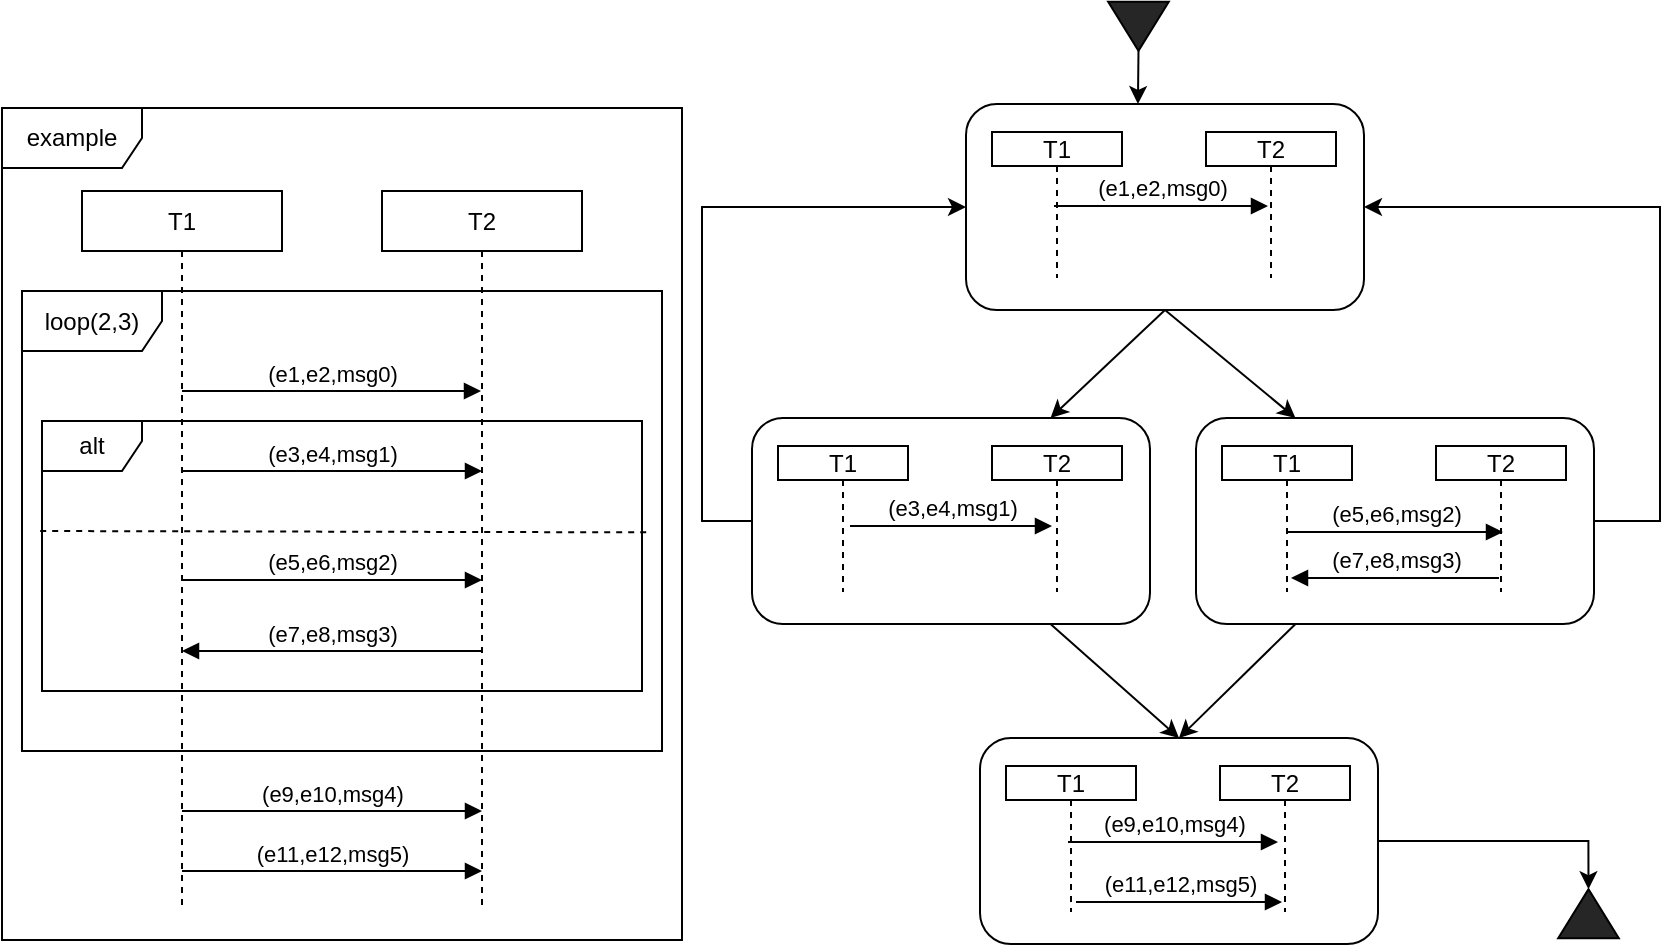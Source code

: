 <mxfile version="24.0.4" type="github">
  <diagram name="第 1 页" id="c80qtbVcW2XtqcBtCqUT">
    <mxGraphModel dx="973" dy="710" grid="0" gridSize="10" guides="1" tooltips="1" connect="1" arrows="1" fold="1" page="1" pageScale="1" pageWidth="1169" pageHeight="1654" background="none" math="0" shadow="0">
      <root>
        <mxCell id="0" />
        <mxCell id="1" parent="0" />
        <mxCell id="3zFAn_WuqCmj04FLMVfY-4" value="example" style="shape=umlFrame;whiteSpace=wrap;html=1;pointerEvents=0;width=70;height=30;" vertex="1" parent="1">
          <mxGeometry x="39" y="79" width="340" height="416" as="geometry" />
        </mxCell>
        <mxCell id="3zFAn_WuqCmj04FLMVfY-5" value="T1" style="shape=umlLifeline;perimeter=lifelinePerimeter;whiteSpace=wrap;html=1;container=1;dropTarget=0;collapsible=0;recursiveResize=0;outlineConnect=0;portConstraint=eastwest;newEdgeStyle={&quot;curved&quot;:0,&quot;rounded&quot;:0};size=30;" vertex="1" parent="1">
          <mxGeometry x="79" y="120.5" width="100" height="360" as="geometry" />
        </mxCell>
        <mxCell id="3zFAn_WuqCmj04FLMVfY-6" value="T2" style="shape=umlLifeline;perimeter=lifelinePerimeter;whiteSpace=wrap;html=1;container=1;dropTarget=0;collapsible=0;recursiveResize=0;outlineConnect=0;portConstraint=eastwest;newEdgeStyle={&quot;curved&quot;:0,&quot;rounded&quot;:0};size=30;" vertex="1" parent="1">
          <mxGeometry x="229" y="120.5" width="100" height="360" as="geometry" />
        </mxCell>
        <mxCell id="3zFAn_WuqCmj04FLMVfY-7" value="loop(2,3)" style="shape=umlFrame;whiteSpace=wrap;html=1;pointerEvents=0;width=70;height=30;" vertex="1" parent="1">
          <mxGeometry x="49" y="170.5" width="320" height="230" as="geometry" />
        </mxCell>
        <mxCell id="3zFAn_WuqCmj04FLMVfY-8" value="(e1,e2,msg0)" style="html=1;verticalAlign=bottom;endArrow=block;curved=0;rounded=0;" edge="1" parent="1" target="3zFAn_WuqCmj04FLMVfY-6">
          <mxGeometry width="80" relative="1" as="geometry">
            <mxPoint x="129" y="220.5" as="sourcePoint" />
            <mxPoint x="209" y="220.5" as="targetPoint" />
          </mxGeometry>
        </mxCell>
        <mxCell id="3zFAn_WuqCmj04FLMVfY-9" value="(e3,e4,msg1)" style="html=1;verticalAlign=bottom;endArrow=block;curved=0;rounded=0;" edge="1" parent="1">
          <mxGeometry width="80" relative="1" as="geometry">
            <mxPoint x="129" y="260.5" as="sourcePoint" />
            <mxPoint x="279" y="260.5" as="targetPoint" />
          </mxGeometry>
        </mxCell>
        <mxCell id="3zFAn_WuqCmj04FLMVfY-10" value="(e5,e6,msg2)" style="html=1;verticalAlign=bottom;endArrow=block;curved=0;rounded=0;" edge="1" parent="1">
          <mxGeometry width="80" relative="1" as="geometry">
            <mxPoint x="129" y="315" as="sourcePoint" />
            <mxPoint x="279" y="315" as="targetPoint" />
          </mxGeometry>
        </mxCell>
        <mxCell id="3zFAn_WuqCmj04FLMVfY-11" value="(e9,e10,msg4)" style="html=1;verticalAlign=bottom;endArrow=block;curved=0;rounded=0;" edge="1" parent="1">
          <mxGeometry width="80" relative="1" as="geometry">
            <mxPoint x="129" y="430.5" as="sourcePoint" />
            <mxPoint x="279" y="430.5" as="targetPoint" />
          </mxGeometry>
        </mxCell>
        <mxCell id="3zFAn_WuqCmj04FLMVfY-12" value="(e11,e12,msg5)" style="html=1;verticalAlign=bottom;endArrow=block;curved=0;rounded=0;" edge="1" parent="1">
          <mxGeometry width="80" relative="1" as="geometry">
            <mxPoint x="129" y="460.5" as="sourcePoint" />
            <mxPoint x="279" y="460.5" as="targetPoint" />
          </mxGeometry>
        </mxCell>
        <mxCell id="3zFAn_WuqCmj04FLMVfY-13" value="alt" style="shape=umlFrame;whiteSpace=wrap;html=1;pointerEvents=0;width=50;height=25;" vertex="1" parent="1">
          <mxGeometry x="59" y="235.5" width="300" height="135" as="geometry" />
        </mxCell>
        <mxCell id="3zFAn_WuqCmj04FLMVfY-14" value="(e7,e8,msg3)" style="html=1;verticalAlign=bottom;endArrow=block;curved=0;rounded=0;" edge="1" parent="1" target="3zFAn_WuqCmj04FLMVfY-5">
          <mxGeometry width="80" relative="1" as="geometry">
            <mxPoint x="279" y="350.5" as="sourcePoint" />
            <mxPoint x="359" y="350.5" as="targetPoint" />
          </mxGeometry>
        </mxCell>
        <mxCell id="3zFAn_WuqCmj04FLMVfY-15" value="" style="endArrow=none;dashed=1;html=1;rounded=0;exitX=-0.003;exitY=0.275;exitDx=0;exitDy=0;exitPerimeter=0;entryX=1.007;entryY=0.28;entryDx=0;entryDy=0;entryPerimeter=0;" edge="1" parent="1">
          <mxGeometry width="50" height="50" relative="1" as="geometry">
            <mxPoint x="58.1" y="290.505" as="sourcePoint" />
            <mxPoint x="361.1" y="291.18" as="targetPoint" />
          </mxGeometry>
        </mxCell>
        <mxCell id="3zFAn_WuqCmj04FLMVfY-45" value="" style="group" vertex="1" connectable="0" parent="1">
          <mxGeometry x="521" y="77" width="199" height="103" as="geometry" />
        </mxCell>
        <mxCell id="3zFAn_WuqCmj04FLMVfY-18" value="" style="rounded=1;whiteSpace=wrap;html=1;" vertex="1" parent="3zFAn_WuqCmj04FLMVfY-45">
          <mxGeometry width="199" height="103" as="geometry" />
        </mxCell>
        <mxCell id="3zFAn_WuqCmj04FLMVfY-19" value="T1" style="shape=umlLifeline;perimeter=lifelinePerimeter;whiteSpace=wrap;html=1;container=1;dropTarget=0;collapsible=0;recursiveResize=0;outlineConnect=0;portConstraint=eastwest;newEdgeStyle={&quot;curved&quot;:0,&quot;rounded&quot;:0};size=17;" vertex="1" parent="3zFAn_WuqCmj04FLMVfY-45">
          <mxGeometry x="13" y="14" width="65" height="73" as="geometry" />
        </mxCell>
        <mxCell id="3zFAn_WuqCmj04FLMVfY-20" value="T2" style="shape=umlLifeline;perimeter=lifelinePerimeter;whiteSpace=wrap;html=1;container=1;dropTarget=0;collapsible=0;recursiveResize=0;outlineConnect=0;portConstraint=eastwest;newEdgeStyle={&quot;curved&quot;:0,&quot;rounded&quot;:0};size=17;" vertex="1" parent="3zFAn_WuqCmj04FLMVfY-45">
          <mxGeometry x="120" y="14" width="65" height="73" as="geometry" />
        </mxCell>
        <mxCell id="3zFAn_WuqCmj04FLMVfY-21" value="(e1,e2,msg0)" style="html=1;verticalAlign=bottom;endArrow=block;curved=0;rounded=0;" edge="1" parent="3zFAn_WuqCmj04FLMVfY-45">
          <mxGeometry width="80" relative="1" as="geometry">
            <mxPoint x="44" y="51" as="sourcePoint" />
            <mxPoint x="151" y="51" as="targetPoint" />
          </mxGeometry>
        </mxCell>
        <mxCell id="3zFAn_WuqCmj04FLMVfY-46" value="" style="group" vertex="1" connectable="0" parent="1">
          <mxGeometry x="414" y="234" width="199" height="103" as="geometry" />
        </mxCell>
        <mxCell id="3zFAn_WuqCmj04FLMVfY-28" value="" style="rounded=1;whiteSpace=wrap;html=1;" vertex="1" parent="3zFAn_WuqCmj04FLMVfY-46">
          <mxGeometry width="199" height="103" as="geometry" />
        </mxCell>
        <mxCell id="3zFAn_WuqCmj04FLMVfY-29" value="T1" style="shape=umlLifeline;perimeter=lifelinePerimeter;whiteSpace=wrap;html=1;container=1;dropTarget=0;collapsible=0;recursiveResize=0;outlineConnect=0;portConstraint=eastwest;newEdgeStyle={&quot;curved&quot;:0,&quot;rounded&quot;:0};size=17;" vertex="1" parent="3zFAn_WuqCmj04FLMVfY-46">
          <mxGeometry x="13" y="14" width="65" height="73" as="geometry" />
        </mxCell>
        <mxCell id="3zFAn_WuqCmj04FLMVfY-30" value="T2" style="shape=umlLifeline;perimeter=lifelinePerimeter;whiteSpace=wrap;html=1;container=1;dropTarget=0;collapsible=0;recursiveResize=0;outlineConnect=0;portConstraint=eastwest;newEdgeStyle={&quot;curved&quot;:0,&quot;rounded&quot;:0};size=17;" vertex="1" parent="3zFAn_WuqCmj04FLMVfY-46">
          <mxGeometry x="120" y="14" width="65" height="73" as="geometry" />
        </mxCell>
        <mxCell id="3zFAn_WuqCmj04FLMVfY-39" value="(e3,e4,msg1)" style="html=1;verticalAlign=bottom;endArrow=block;curved=0;rounded=0;" edge="1" parent="3zFAn_WuqCmj04FLMVfY-46">
          <mxGeometry width="80" relative="1" as="geometry">
            <mxPoint x="49" y="54" as="sourcePoint" />
            <mxPoint x="150" y="54" as="targetPoint" />
          </mxGeometry>
        </mxCell>
        <mxCell id="3zFAn_WuqCmj04FLMVfY-47" value="" style="group" vertex="1" connectable="0" parent="1">
          <mxGeometry x="636" y="234" width="199" height="103" as="geometry" />
        </mxCell>
        <mxCell id="3zFAn_WuqCmj04FLMVfY-31" value="" style="rounded=1;whiteSpace=wrap;html=1;" vertex="1" parent="3zFAn_WuqCmj04FLMVfY-47">
          <mxGeometry width="199" height="103" as="geometry" />
        </mxCell>
        <mxCell id="3zFAn_WuqCmj04FLMVfY-32" value="T1" style="shape=umlLifeline;perimeter=lifelinePerimeter;whiteSpace=wrap;html=1;container=1;dropTarget=0;collapsible=0;recursiveResize=0;outlineConnect=0;portConstraint=eastwest;newEdgeStyle={&quot;curved&quot;:0,&quot;rounded&quot;:0};size=17;" vertex="1" parent="3zFAn_WuqCmj04FLMVfY-47">
          <mxGeometry x="13" y="14" width="65" height="73" as="geometry" />
        </mxCell>
        <mxCell id="3zFAn_WuqCmj04FLMVfY-33" value="T2" style="shape=umlLifeline;perimeter=lifelinePerimeter;whiteSpace=wrap;html=1;container=1;dropTarget=0;collapsible=0;recursiveResize=0;outlineConnect=0;portConstraint=eastwest;newEdgeStyle={&quot;curved&quot;:0,&quot;rounded&quot;:0};size=17;" vertex="1" parent="3zFAn_WuqCmj04FLMVfY-47">
          <mxGeometry x="120" y="14" width="65" height="73" as="geometry" />
        </mxCell>
        <mxCell id="3zFAn_WuqCmj04FLMVfY-40" value="(e5,e6,msg2)" style="html=1;verticalAlign=bottom;endArrow=block;curved=0;rounded=0;" edge="1" parent="3zFAn_WuqCmj04FLMVfY-47">
          <mxGeometry width="80" relative="1" as="geometry">
            <mxPoint x="45.5" y="57" as="sourcePoint" />
            <mxPoint x="153.5" y="57" as="targetPoint" />
          </mxGeometry>
        </mxCell>
        <mxCell id="3zFAn_WuqCmj04FLMVfY-41" value="(e7,e8,msg3)" style="html=1;verticalAlign=bottom;endArrow=block;curved=0;rounded=0;" edge="1" parent="3zFAn_WuqCmj04FLMVfY-47">
          <mxGeometry width="80" relative="1" as="geometry">
            <mxPoint x="151.5" y="80" as="sourcePoint" />
            <mxPoint x="47.5" y="80" as="targetPoint" />
          </mxGeometry>
        </mxCell>
        <mxCell id="3zFAn_WuqCmj04FLMVfY-48" value="" style="group" vertex="1" connectable="0" parent="1">
          <mxGeometry x="528" y="394" width="199" height="103" as="geometry" />
        </mxCell>
        <mxCell id="3zFAn_WuqCmj04FLMVfY-34" value="" style="rounded=1;whiteSpace=wrap;html=1;" vertex="1" parent="3zFAn_WuqCmj04FLMVfY-48">
          <mxGeometry width="199" height="103" as="geometry" />
        </mxCell>
        <mxCell id="3zFAn_WuqCmj04FLMVfY-35" value="T1" style="shape=umlLifeline;perimeter=lifelinePerimeter;whiteSpace=wrap;html=1;container=1;dropTarget=0;collapsible=0;recursiveResize=0;outlineConnect=0;portConstraint=eastwest;newEdgeStyle={&quot;curved&quot;:0,&quot;rounded&quot;:0};size=17;" vertex="1" parent="3zFAn_WuqCmj04FLMVfY-48">
          <mxGeometry x="13" y="14" width="65" height="73" as="geometry" />
        </mxCell>
        <mxCell id="3zFAn_WuqCmj04FLMVfY-36" value="T2" style="shape=umlLifeline;perimeter=lifelinePerimeter;whiteSpace=wrap;html=1;container=1;dropTarget=0;collapsible=0;recursiveResize=0;outlineConnect=0;portConstraint=eastwest;newEdgeStyle={&quot;curved&quot;:0,&quot;rounded&quot;:0};size=17;" vertex="1" parent="3zFAn_WuqCmj04FLMVfY-48">
          <mxGeometry x="120" y="14" width="65" height="73" as="geometry" />
        </mxCell>
        <mxCell id="3zFAn_WuqCmj04FLMVfY-43" value="(e9,e10,msg4)" style="html=1;verticalAlign=bottom;endArrow=block;curved=0;rounded=0;" edge="1" parent="3zFAn_WuqCmj04FLMVfY-48">
          <mxGeometry width="80" relative="1" as="geometry">
            <mxPoint x="44" y="52" as="sourcePoint" />
            <mxPoint x="149" y="52" as="targetPoint" />
          </mxGeometry>
        </mxCell>
        <mxCell id="3zFAn_WuqCmj04FLMVfY-44" value="(e11,e12,msg5)" style="html=1;verticalAlign=bottom;endArrow=block;curved=0;rounded=0;" edge="1" parent="3zFAn_WuqCmj04FLMVfY-48">
          <mxGeometry width="80" relative="1" as="geometry">
            <mxPoint x="48" y="82" as="sourcePoint" />
            <mxPoint x="151" y="82" as="targetPoint" />
          </mxGeometry>
        </mxCell>
        <mxCell id="3zFAn_WuqCmj04FLMVfY-49" value="" style="triangle;whiteSpace=wrap;html=1;rotation=90;fillColor=#262626;" vertex="1" parent="1">
          <mxGeometry x="595" y="23" width="24.49" height="30.32" as="geometry" />
        </mxCell>
        <mxCell id="3zFAn_WuqCmj04FLMVfY-51" style="edgeStyle=orthogonalEdgeStyle;rounded=0;orthogonalLoop=1;jettySize=auto;html=1;exitX=1;exitY=0.5;exitDx=0;exitDy=0;entryX=0.432;entryY=0;entryDx=0;entryDy=0;entryPerimeter=0;" edge="1" parent="1" source="3zFAn_WuqCmj04FLMVfY-49" target="3zFAn_WuqCmj04FLMVfY-18">
          <mxGeometry relative="1" as="geometry" />
        </mxCell>
        <mxCell id="3zFAn_WuqCmj04FLMVfY-52" style="rounded=0;orthogonalLoop=1;jettySize=auto;html=1;exitX=0.5;exitY=1;exitDx=0;exitDy=0;entryX=0.75;entryY=0;entryDx=0;entryDy=0;" edge="1" parent="1" source="3zFAn_WuqCmj04FLMVfY-18" target="3zFAn_WuqCmj04FLMVfY-28">
          <mxGeometry relative="1" as="geometry" />
        </mxCell>
        <mxCell id="3zFAn_WuqCmj04FLMVfY-53" style="rounded=0;orthogonalLoop=1;jettySize=auto;html=1;exitX=0.5;exitY=1;exitDx=0;exitDy=0;entryX=0.25;entryY=0;entryDx=0;entryDy=0;" edge="1" parent="1" source="3zFAn_WuqCmj04FLMVfY-18" target="3zFAn_WuqCmj04FLMVfY-31">
          <mxGeometry relative="1" as="geometry">
            <mxPoint x="734" y="226" as="targetPoint" />
          </mxGeometry>
        </mxCell>
        <mxCell id="3zFAn_WuqCmj04FLMVfY-56" style="rounded=0;orthogonalLoop=1;jettySize=auto;html=1;exitX=0.25;exitY=1;exitDx=0;exitDy=0;entryX=0.5;entryY=0;entryDx=0;entryDy=0;" edge="1" parent="1" source="3zFAn_WuqCmj04FLMVfY-31" target="3zFAn_WuqCmj04FLMVfY-34">
          <mxGeometry relative="1" as="geometry" />
        </mxCell>
        <mxCell id="3zFAn_WuqCmj04FLMVfY-57" style="rounded=0;orthogonalLoop=1;jettySize=auto;html=1;exitX=0.75;exitY=1;exitDx=0;exitDy=0;entryX=0.5;entryY=0;entryDx=0;entryDy=0;" edge="1" parent="1" source="3zFAn_WuqCmj04FLMVfY-28" target="3zFAn_WuqCmj04FLMVfY-34">
          <mxGeometry relative="1" as="geometry" />
        </mxCell>
        <mxCell id="3zFAn_WuqCmj04FLMVfY-58" value="" style="triangle;whiteSpace=wrap;html=1;rotation=-90;fillColor=#262626;" vertex="1" parent="1">
          <mxGeometry x="820" y="466.68" width="24.49" height="30.32" as="geometry" />
        </mxCell>
        <mxCell id="3zFAn_WuqCmj04FLMVfY-59" style="edgeStyle=orthogonalEdgeStyle;rounded=0;orthogonalLoop=1;jettySize=auto;html=1;exitX=1;exitY=0.5;exitDx=0;exitDy=0;entryX=1;entryY=0.5;entryDx=0;entryDy=0;" edge="1" parent="1" source="3zFAn_WuqCmj04FLMVfY-34" target="3zFAn_WuqCmj04FLMVfY-58">
          <mxGeometry relative="1" as="geometry" />
        </mxCell>
        <mxCell id="3zFAn_WuqCmj04FLMVfY-61" style="edgeStyle=orthogonalEdgeStyle;rounded=0;orthogonalLoop=1;jettySize=auto;html=1;exitX=0;exitY=0.5;exitDx=0;exitDy=0;entryX=0;entryY=0.5;entryDx=0;entryDy=0;" edge="1" parent="1" source="3zFAn_WuqCmj04FLMVfY-28" target="3zFAn_WuqCmj04FLMVfY-18">
          <mxGeometry relative="1" as="geometry">
            <Array as="points">
              <mxPoint x="389" y="286" />
              <mxPoint x="389" y="129" />
            </Array>
          </mxGeometry>
        </mxCell>
        <mxCell id="3zFAn_WuqCmj04FLMVfY-62" style="edgeStyle=orthogonalEdgeStyle;rounded=0;orthogonalLoop=1;jettySize=auto;html=1;exitX=1;exitY=0.5;exitDx=0;exitDy=0;entryX=1;entryY=0.5;entryDx=0;entryDy=0;" edge="1" parent="1" source="3zFAn_WuqCmj04FLMVfY-31" target="3zFAn_WuqCmj04FLMVfY-18">
          <mxGeometry relative="1" as="geometry">
            <Array as="points">
              <mxPoint x="868" y="286" />
              <mxPoint x="868" y="129" />
            </Array>
          </mxGeometry>
        </mxCell>
      </root>
    </mxGraphModel>
  </diagram>
</mxfile>
